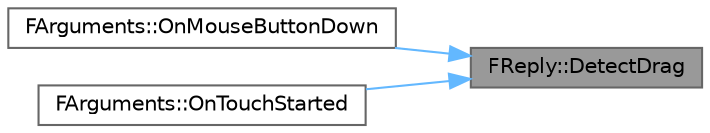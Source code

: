 digraph "FReply::DetectDrag"
{
 // INTERACTIVE_SVG=YES
 // LATEX_PDF_SIZE
  bgcolor="transparent";
  edge [fontname=Helvetica,fontsize=10,labelfontname=Helvetica,labelfontsize=10];
  node [fontname=Helvetica,fontsize=10,shape=box,height=0.2,width=0.4];
  rankdir="RL";
  Node1 [id="Node000001",label="FReply::DetectDrag",height=0.2,width=0.4,color="gray40", fillcolor="grey60", style="filled", fontcolor="black",tooltip="Ask Slate to detect if a user started dragging in this widget."];
  Node1 -> Node2 [id="edge1_Node000001_Node000002",dir="back",color="steelblue1",style="solid",tooltip=" "];
  Node2 [id="Node000002",label="FArguments::OnMouseButtonDown",height=0.2,width=0.4,color="grey40", fillcolor="white", style="filled",URL="$d4/dd9/classSTableRow.html#a8d33319c7173461dc1a65e1d3e63d711",tooltip=" "];
  Node1 -> Node3 [id="edge2_Node000001_Node000003",dir="back",color="steelblue1",style="solid",tooltip=" "];
  Node3 [id="Node000003",label="FArguments::OnTouchStarted",height=0.2,width=0.4,color="grey40", fillcolor="white", style="filled",URL="$d4/dd9/classSTableRow.html#a65e7bc4d6dbab8a84e1af440cfb53225",tooltip=" "];
}
